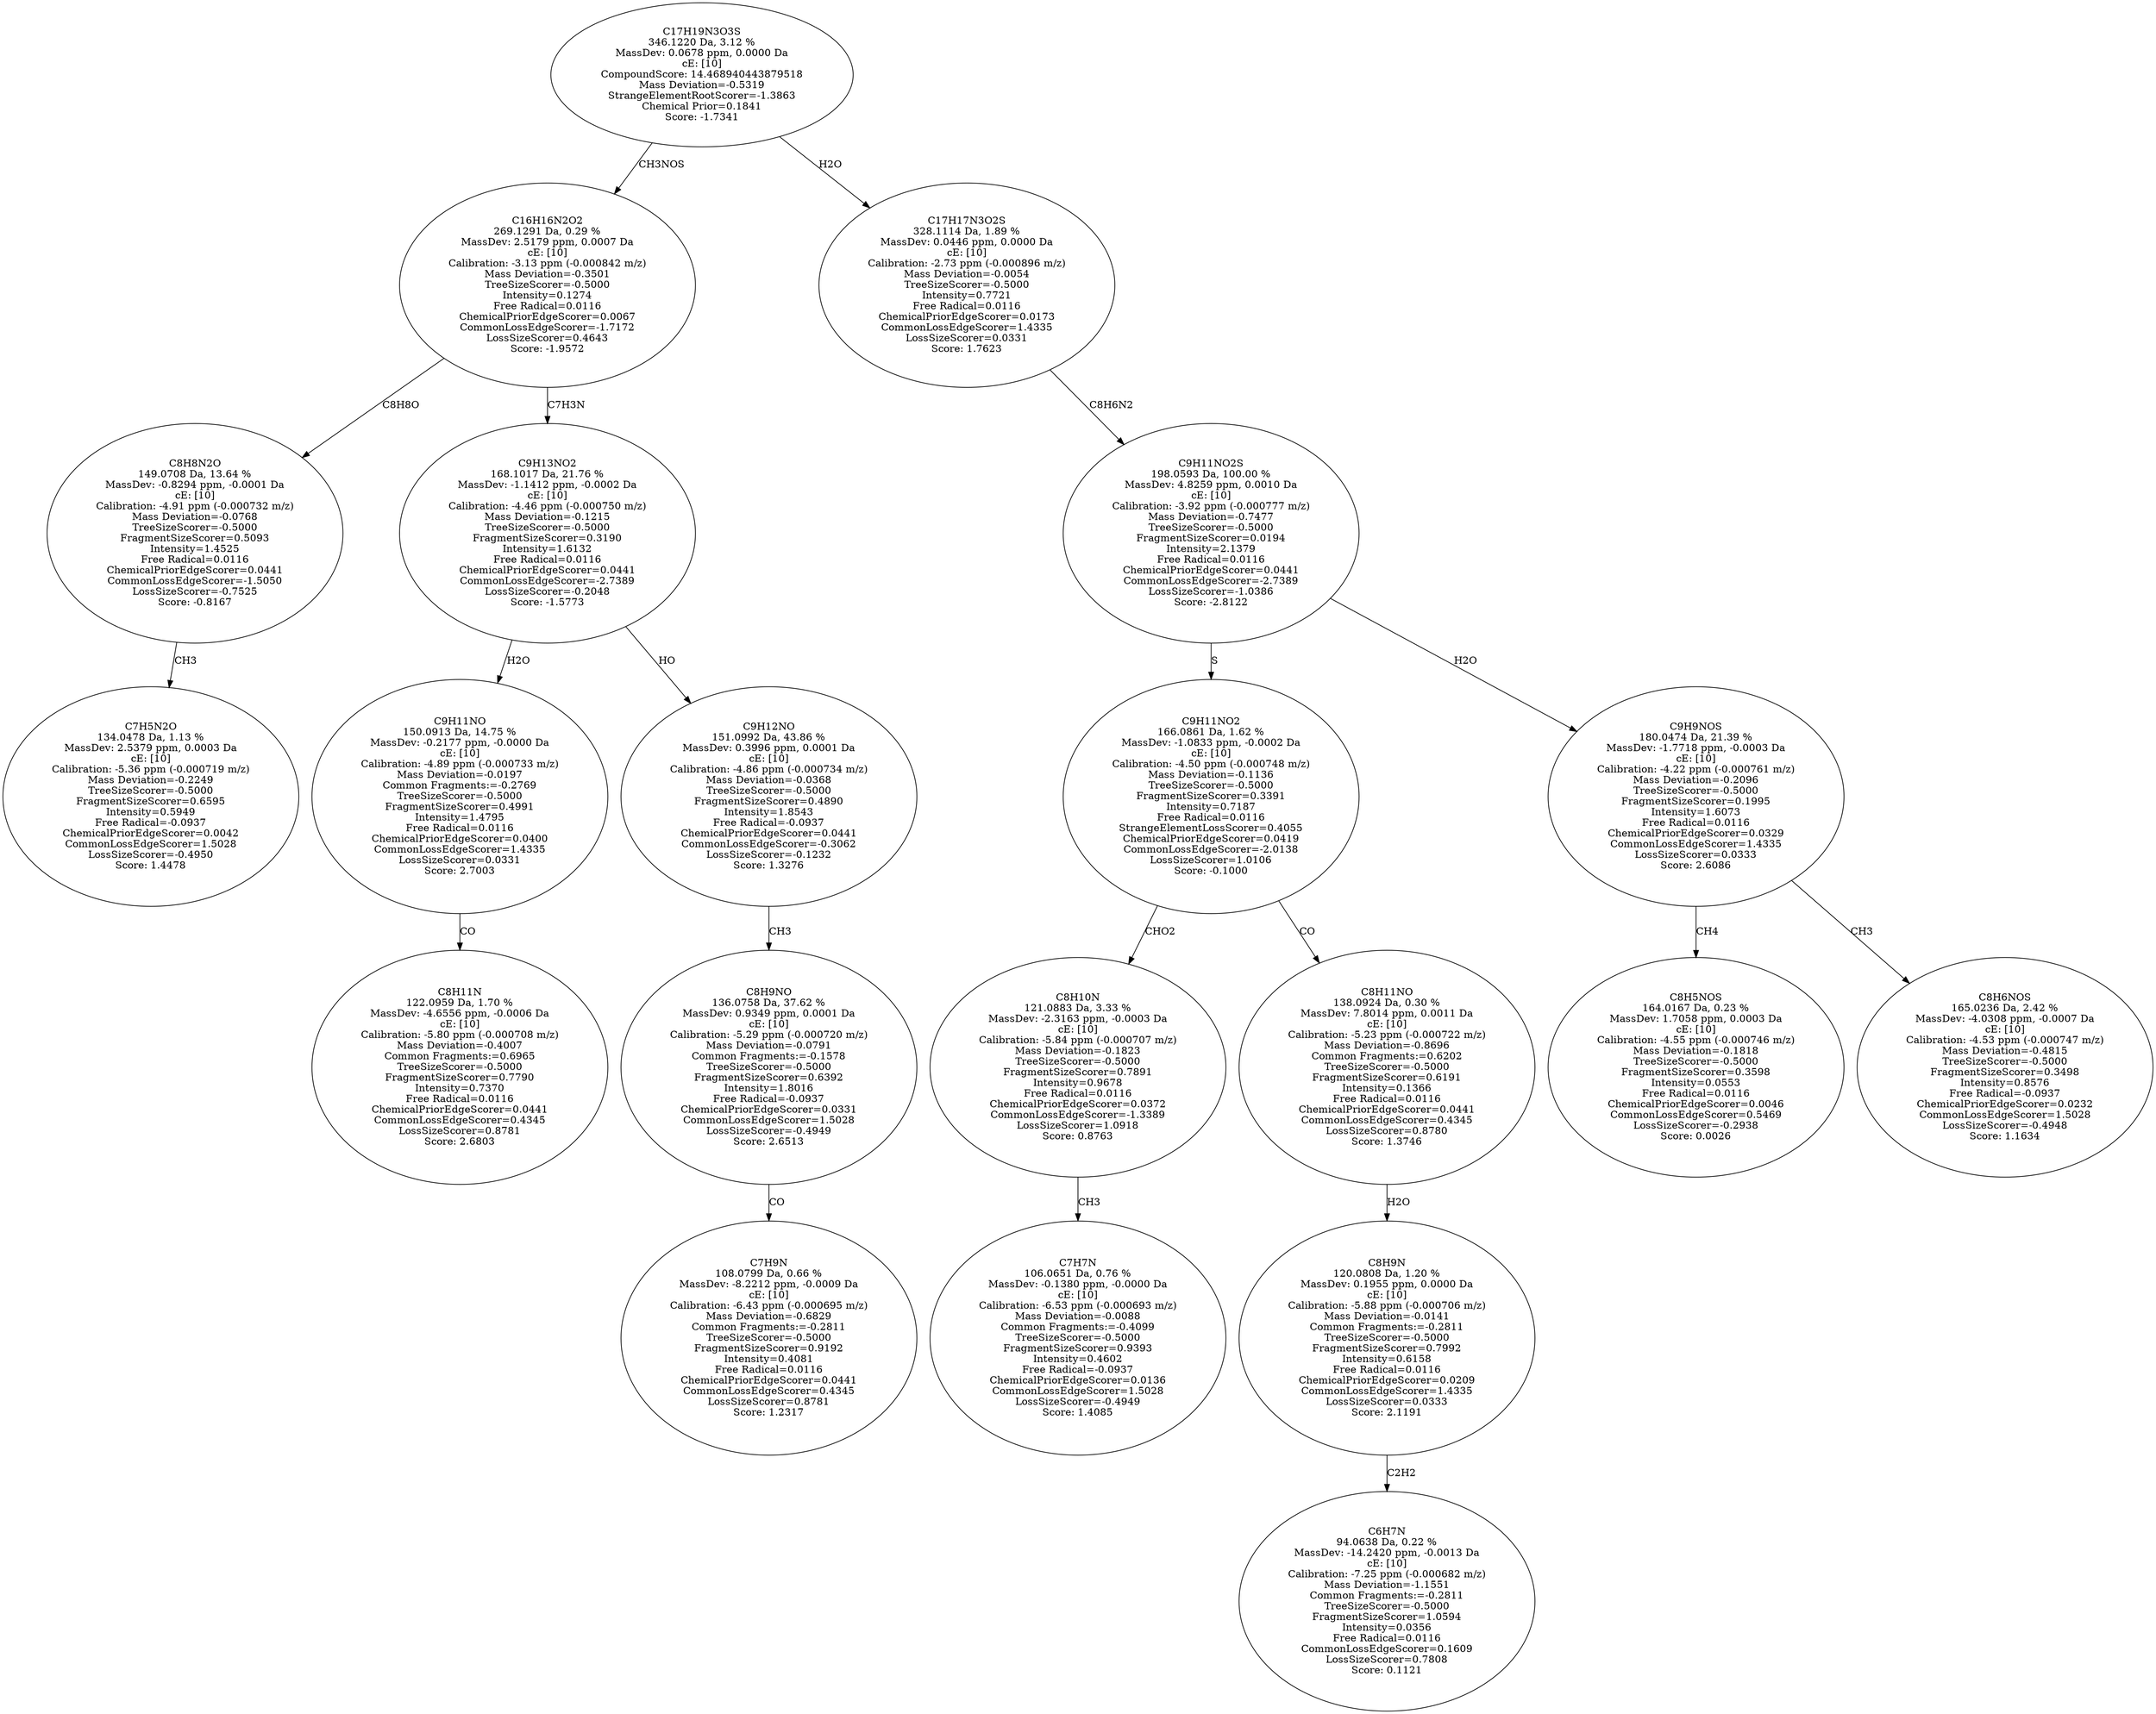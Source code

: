 strict digraph {
v1 [label="C7H5N2O\n134.0478 Da, 1.13 %\nMassDev: 2.5379 ppm, 0.0003 Da\ncE: [10]\nCalibration: -5.36 ppm (-0.000719 m/z)\nMass Deviation=-0.2249\nTreeSizeScorer=-0.5000\nFragmentSizeScorer=0.6595\nIntensity=0.5949\nFree Radical=-0.0937\nChemicalPriorEdgeScorer=0.0042\nCommonLossEdgeScorer=1.5028\nLossSizeScorer=-0.4950\nScore: 1.4478"];
v2 [label="C8H8N2O\n149.0708 Da, 13.64 %\nMassDev: -0.8294 ppm, -0.0001 Da\ncE: [10]\nCalibration: -4.91 ppm (-0.000732 m/z)\nMass Deviation=-0.0768\nTreeSizeScorer=-0.5000\nFragmentSizeScorer=0.5093\nIntensity=1.4525\nFree Radical=0.0116\nChemicalPriorEdgeScorer=0.0441\nCommonLossEdgeScorer=-1.5050\nLossSizeScorer=-0.7525\nScore: -0.8167"];
v3 [label="C8H11N\n122.0959 Da, 1.70 %\nMassDev: -4.6556 ppm, -0.0006 Da\ncE: [10]\nCalibration: -5.80 ppm (-0.000708 m/z)\nMass Deviation=-0.4007\nCommon Fragments:=0.6965\nTreeSizeScorer=-0.5000\nFragmentSizeScorer=0.7790\nIntensity=0.7370\nFree Radical=0.0116\nChemicalPriorEdgeScorer=0.0441\nCommonLossEdgeScorer=0.4345\nLossSizeScorer=0.8781\nScore: 2.6803"];
v4 [label="C9H11NO\n150.0913 Da, 14.75 %\nMassDev: -0.2177 ppm, -0.0000 Da\ncE: [10]\nCalibration: -4.89 ppm (-0.000733 m/z)\nMass Deviation=-0.0197\nCommon Fragments:=-0.2769\nTreeSizeScorer=-0.5000\nFragmentSizeScorer=0.4991\nIntensity=1.4795\nFree Radical=0.0116\nChemicalPriorEdgeScorer=0.0400\nCommonLossEdgeScorer=1.4335\nLossSizeScorer=0.0331\nScore: 2.7003"];
v5 [label="C7H9N\n108.0799 Da, 0.66 %\nMassDev: -8.2212 ppm, -0.0009 Da\ncE: [10]\nCalibration: -6.43 ppm (-0.000695 m/z)\nMass Deviation=-0.6829\nCommon Fragments:=-0.2811\nTreeSizeScorer=-0.5000\nFragmentSizeScorer=0.9192\nIntensity=0.4081\nFree Radical=0.0116\nChemicalPriorEdgeScorer=0.0441\nCommonLossEdgeScorer=0.4345\nLossSizeScorer=0.8781\nScore: 1.2317"];
v6 [label="C8H9NO\n136.0758 Da, 37.62 %\nMassDev: 0.9349 ppm, 0.0001 Da\ncE: [10]\nCalibration: -5.29 ppm (-0.000720 m/z)\nMass Deviation=-0.0791\nCommon Fragments:=-0.1578\nTreeSizeScorer=-0.5000\nFragmentSizeScorer=0.6392\nIntensity=1.8016\nFree Radical=-0.0937\nChemicalPriorEdgeScorer=0.0331\nCommonLossEdgeScorer=1.5028\nLossSizeScorer=-0.4949\nScore: 2.6513"];
v7 [label="C9H12NO\n151.0992 Da, 43.86 %\nMassDev: 0.3996 ppm, 0.0001 Da\ncE: [10]\nCalibration: -4.86 ppm (-0.000734 m/z)\nMass Deviation=-0.0368\nTreeSizeScorer=-0.5000\nFragmentSizeScorer=0.4890\nIntensity=1.8543\nFree Radical=-0.0937\nChemicalPriorEdgeScorer=0.0441\nCommonLossEdgeScorer=-0.3062\nLossSizeScorer=-0.1232\nScore: 1.3276"];
v8 [label="C9H13NO2\n168.1017 Da, 21.76 %\nMassDev: -1.1412 ppm, -0.0002 Da\ncE: [10]\nCalibration: -4.46 ppm (-0.000750 m/z)\nMass Deviation=-0.1215\nTreeSizeScorer=-0.5000\nFragmentSizeScorer=0.3190\nIntensity=1.6132\nFree Radical=0.0116\nChemicalPriorEdgeScorer=0.0441\nCommonLossEdgeScorer=-2.7389\nLossSizeScorer=-0.2048\nScore: -1.5773"];
v9 [label="C16H16N2O2\n269.1291 Da, 0.29 %\nMassDev: 2.5179 ppm, 0.0007 Da\ncE: [10]\nCalibration: -3.13 ppm (-0.000842 m/z)\nMass Deviation=-0.3501\nTreeSizeScorer=-0.5000\nIntensity=0.1274\nFree Radical=0.0116\nChemicalPriorEdgeScorer=0.0067\nCommonLossEdgeScorer=-1.7172\nLossSizeScorer=0.4643\nScore: -1.9572"];
v10 [label="C7H7N\n106.0651 Da, 0.76 %\nMassDev: -0.1380 ppm, -0.0000 Da\ncE: [10]\nCalibration: -6.53 ppm (-0.000693 m/z)\nMass Deviation=-0.0088\nCommon Fragments:=-0.4099\nTreeSizeScorer=-0.5000\nFragmentSizeScorer=0.9393\nIntensity=0.4602\nFree Radical=-0.0937\nChemicalPriorEdgeScorer=0.0136\nCommonLossEdgeScorer=1.5028\nLossSizeScorer=-0.4949\nScore: 1.4085"];
v11 [label="C8H10N\n121.0883 Da, 3.33 %\nMassDev: -2.3163 ppm, -0.0003 Da\ncE: [10]\nCalibration: -5.84 ppm (-0.000707 m/z)\nMass Deviation=-0.1823\nTreeSizeScorer=-0.5000\nFragmentSizeScorer=0.7891\nIntensity=0.9678\nFree Radical=0.0116\nChemicalPriorEdgeScorer=0.0372\nCommonLossEdgeScorer=-1.3389\nLossSizeScorer=1.0918\nScore: 0.8763"];
v12 [label="C6H7N\n94.0638 Da, 0.22 %\nMassDev: -14.2420 ppm, -0.0013 Da\ncE: [10]\nCalibration: -7.25 ppm (-0.000682 m/z)\nMass Deviation=-1.1551\nCommon Fragments:=-0.2811\nTreeSizeScorer=-0.5000\nFragmentSizeScorer=1.0594\nIntensity=0.0356\nFree Radical=0.0116\nCommonLossEdgeScorer=0.1609\nLossSizeScorer=0.7808\nScore: 0.1121"];
v13 [label="C8H9N\n120.0808 Da, 1.20 %\nMassDev: 0.1955 ppm, 0.0000 Da\ncE: [10]\nCalibration: -5.88 ppm (-0.000706 m/z)\nMass Deviation=-0.0141\nCommon Fragments:=-0.2811\nTreeSizeScorer=-0.5000\nFragmentSizeScorer=0.7992\nIntensity=0.6158\nFree Radical=0.0116\nChemicalPriorEdgeScorer=0.0209\nCommonLossEdgeScorer=1.4335\nLossSizeScorer=0.0333\nScore: 2.1191"];
v14 [label="C8H11NO\n138.0924 Da, 0.30 %\nMassDev: 7.8014 ppm, 0.0011 Da\ncE: [10]\nCalibration: -5.23 ppm (-0.000722 m/z)\nMass Deviation=-0.8696\nCommon Fragments:=0.6202\nTreeSizeScorer=-0.5000\nFragmentSizeScorer=0.6191\nIntensity=0.1366\nFree Radical=0.0116\nChemicalPriorEdgeScorer=0.0441\nCommonLossEdgeScorer=0.4345\nLossSizeScorer=0.8780\nScore: 1.3746"];
v15 [label="C9H11NO2\n166.0861 Da, 1.62 %\nMassDev: -1.0833 ppm, -0.0002 Da\ncE: [10]\nCalibration: -4.50 ppm (-0.000748 m/z)\nMass Deviation=-0.1136\nTreeSizeScorer=-0.5000\nFragmentSizeScorer=0.3391\nIntensity=0.7187\nFree Radical=0.0116\nStrangeElementLossScorer=0.4055\nChemicalPriorEdgeScorer=0.0419\nCommonLossEdgeScorer=-2.0138\nLossSizeScorer=1.0106\nScore: -0.1000"];
v16 [label="C8H5NOS\n164.0167 Da, 0.23 %\nMassDev: 1.7058 ppm, 0.0003 Da\ncE: [10]\nCalibration: -4.55 ppm (-0.000746 m/z)\nMass Deviation=-0.1818\nTreeSizeScorer=-0.5000\nFragmentSizeScorer=0.3598\nIntensity=0.0553\nFree Radical=0.0116\nChemicalPriorEdgeScorer=0.0046\nCommonLossEdgeScorer=0.5469\nLossSizeScorer=-0.2938\nScore: 0.0026"];
v17 [label="C8H6NOS\n165.0236 Da, 2.42 %\nMassDev: -4.0308 ppm, -0.0007 Da\ncE: [10]\nCalibration: -4.53 ppm (-0.000747 m/z)\nMass Deviation=-0.4815\nTreeSizeScorer=-0.5000\nFragmentSizeScorer=0.3498\nIntensity=0.8576\nFree Radical=-0.0937\nChemicalPriorEdgeScorer=0.0232\nCommonLossEdgeScorer=1.5028\nLossSizeScorer=-0.4948\nScore: 1.1634"];
v18 [label="C9H9NOS\n180.0474 Da, 21.39 %\nMassDev: -1.7718 ppm, -0.0003 Da\ncE: [10]\nCalibration: -4.22 ppm (-0.000761 m/z)\nMass Deviation=-0.2096\nTreeSizeScorer=-0.5000\nFragmentSizeScorer=0.1995\nIntensity=1.6073\nFree Radical=0.0116\nChemicalPriorEdgeScorer=0.0329\nCommonLossEdgeScorer=1.4335\nLossSizeScorer=0.0333\nScore: 2.6086"];
v19 [label="C9H11NO2S\n198.0593 Da, 100.00 %\nMassDev: 4.8259 ppm, 0.0010 Da\ncE: [10]\nCalibration: -3.92 ppm (-0.000777 m/z)\nMass Deviation=-0.7477\nTreeSizeScorer=-0.5000\nFragmentSizeScorer=0.0194\nIntensity=2.1379\nFree Radical=0.0116\nChemicalPriorEdgeScorer=0.0441\nCommonLossEdgeScorer=-2.7389\nLossSizeScorer=-1.0386\nScore: -2.8122"];
v20 [label="C17H17N3O2S\n328.1114 Da, 1.89 %\nMassDev: 0.0446 ppm, 0.0000 Da\ncE: [10]\nCalibration: -2.73 ppm (-0.000896 m/z)\nMass Deviation=-0.0054\nTreeSizeScorer=-0.5000\nIntensity=0.7721\nFree Radical=0.0116\nChemicalPriorEdgeScorer=0.0173\nCommonLossEdgeScorer=1.4335\nLossSizeScorer=0.0331\nScore: 1.7623"];
v21 [label="C17H19N3O3S\n346.1220 Da, 3.12 %\nMassDev: 0.0678 ppm, 0.0000 Da\ncE: [10]\nCompoundScore: 14.468940443879518\nMass Deviation=-0.5319\nStrangeElementRootScorer=-1.3863\nChemical Prior=0.1841\nScore: -1.7341"];
v2 -> v1 [label="CH3"];
v9 -> v2 [label="C8H8O"];
v4 -> v3 [label="CO"];
v8 -> v4 [label="H2O"];
v6 -> v5 [label="CO"];
v7 -> v6 [label="CH3"];
v8 -> v7 [label="HO"];
v9 -> v8 [label="C7H3N"];
v21 -> v9 [label="CH3NOS"];
v11 -> v10 [label="CH3"];
v15 -> v11 [label="CHO2"];
v13 -> v12 [label="C2H2"];
v14 -> v13 [label="H2O"];
v15 -> v14 [label="CO"];
v19 -> v15 [label="S"];
v18 -> v16 [label="CH4"];
v18 -> v17 [label="CH3"];
v19 -> v18 [label="H2O"];
v20 -> v19 [label="C8H6N2"];
v21 -> v20 [label="H2O"];
}